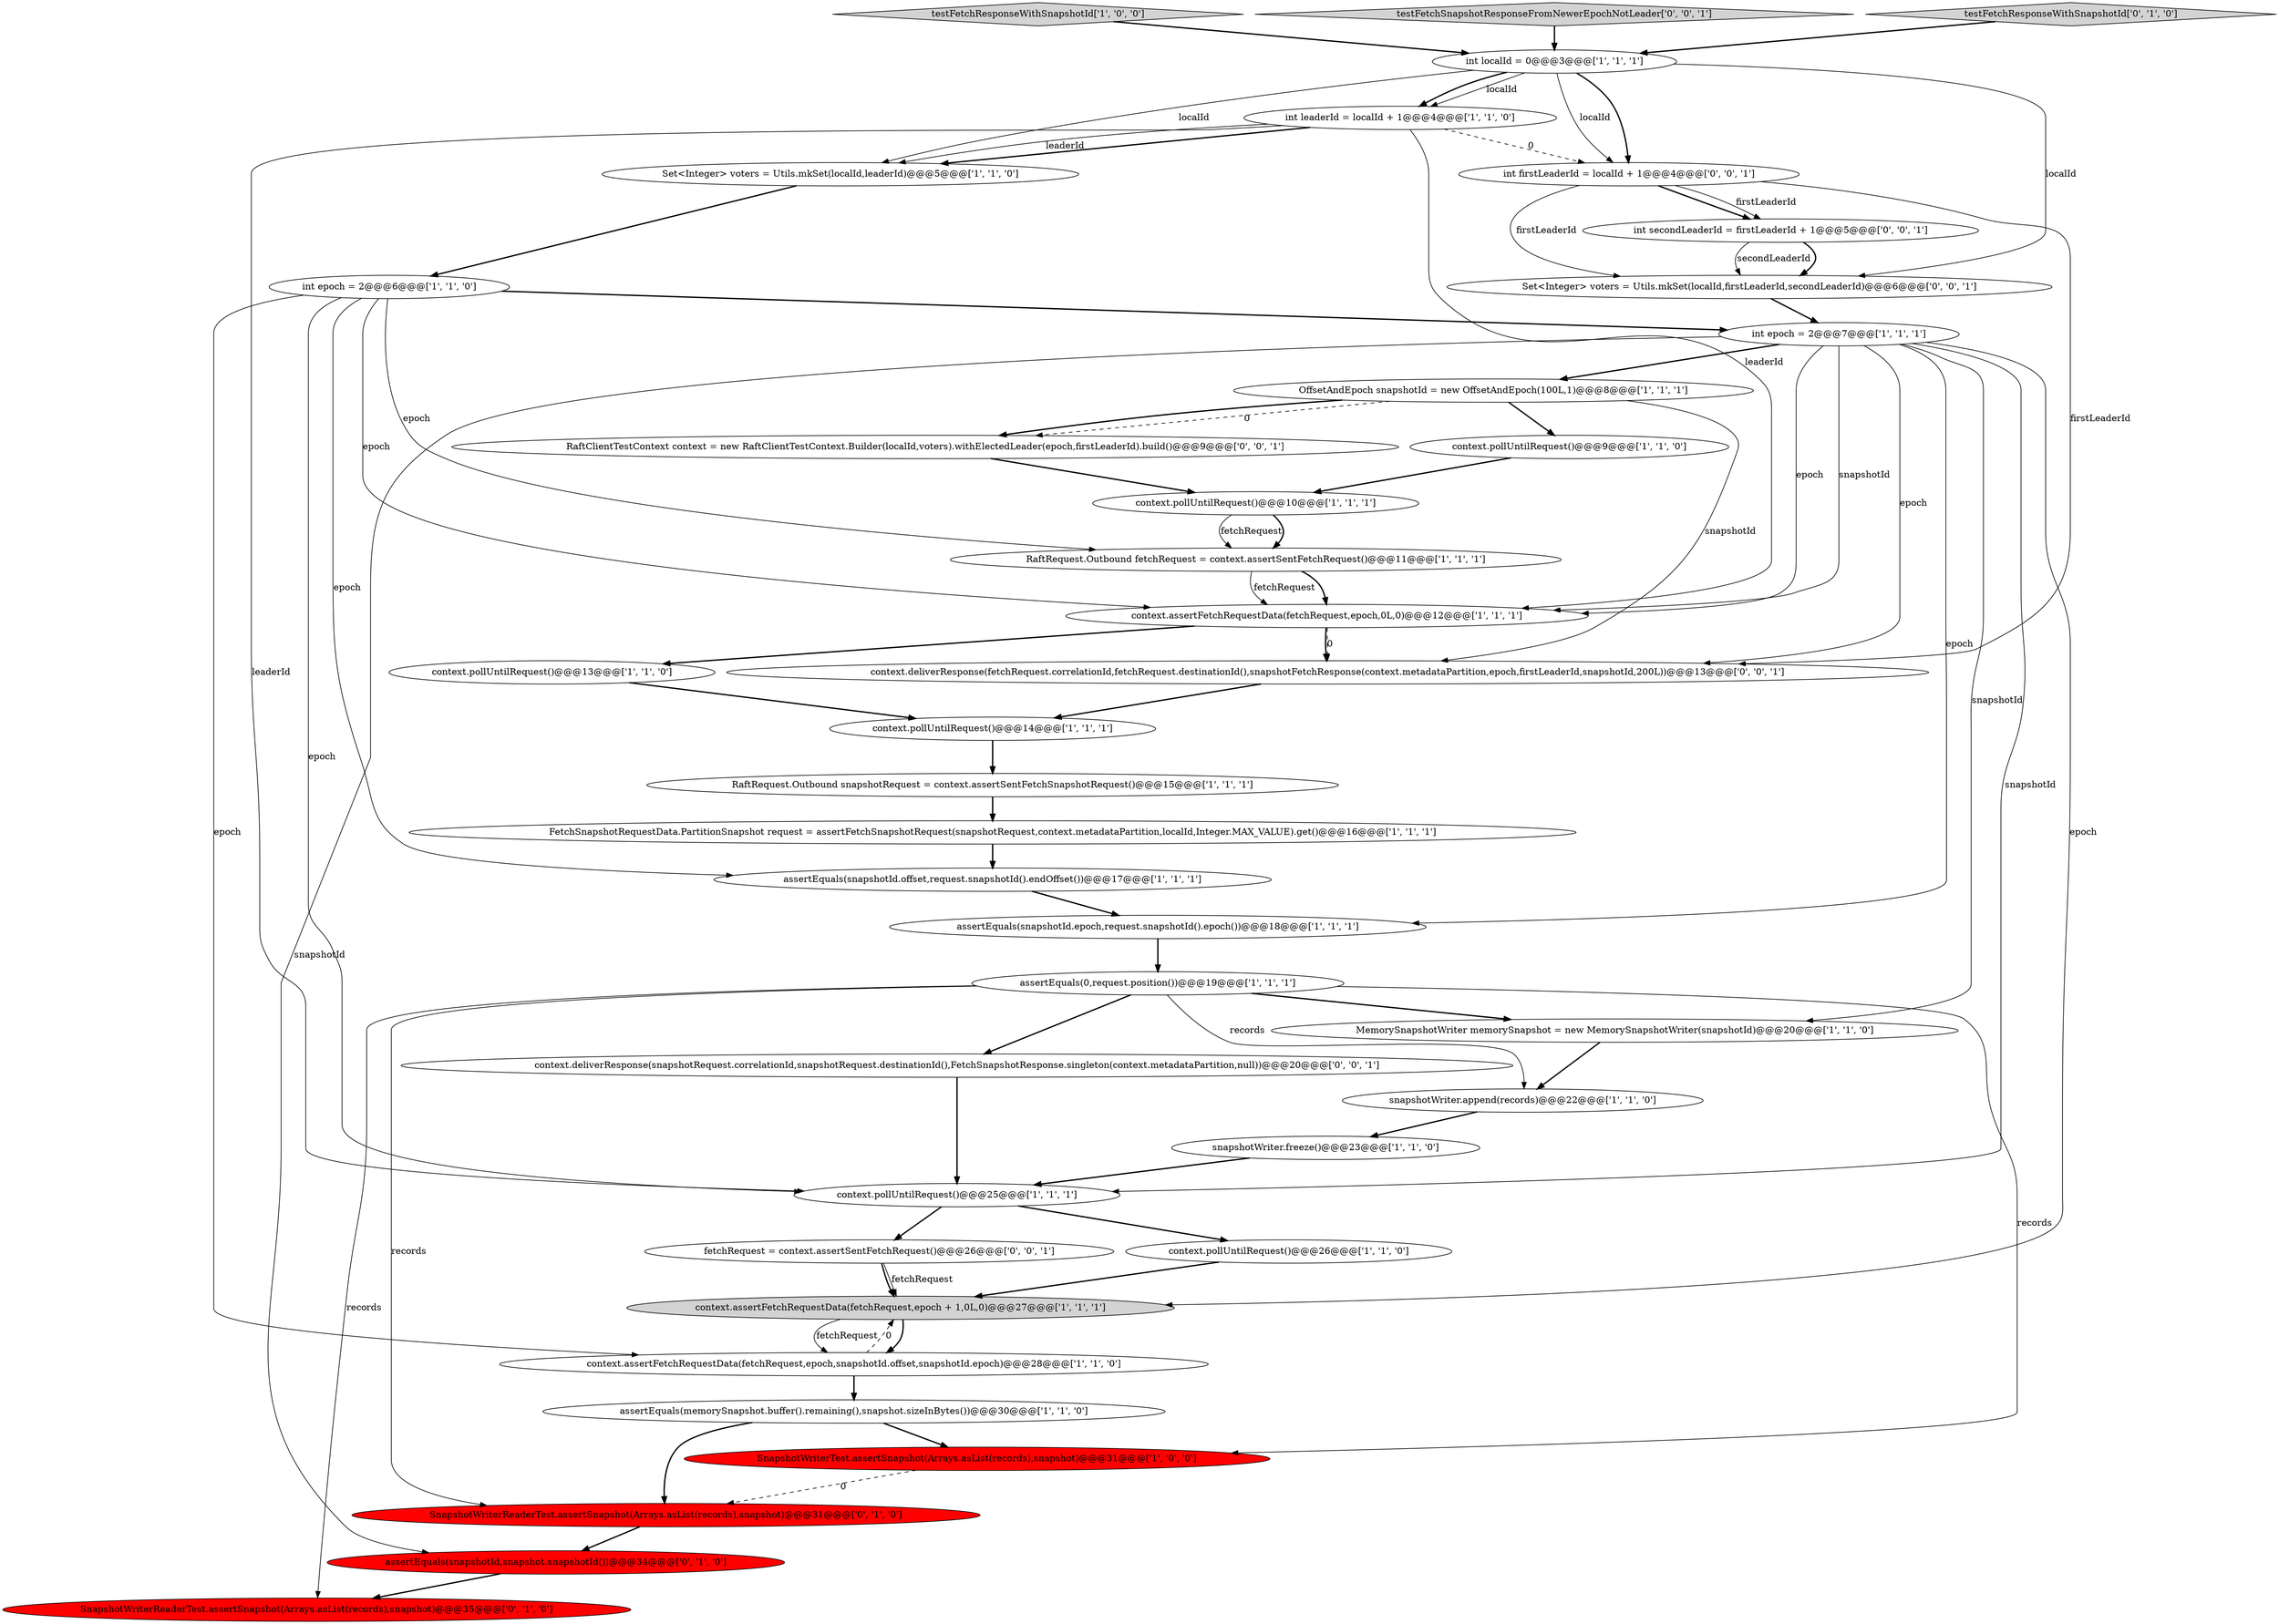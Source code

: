 digraph {
9 [style = filled, label = "RaftRequest.Outbound snapshotRequest = context.assertSentFetchSnapshotRequest()@@@15@@@['1', '1', '1']", fillcolor = white, shape = ellipse image = "AAA0AAABBB1BBB"];
0 [style = filled, label = "context.assertFetchRequestData(fetchRequest,epoch,0L,0)@@@12@@@['1', '1', '1']", fillcolor = white, shape = ellipse image = "AAA0AAABBB1BBB"];
7 [style = filled, label = "context.assertFetchRequestData(fetchRequest,epoch + 1,0L,0)@@@27@@@['1', '1', '1']", fillcolor = lightgray, shape = ellipse image = "AAA0AAABBB1BBB"];
13 [style = filled, label = "assertEquals(0,request.position())@@@19@@@['1', '1', '1']", fillcolor = white, shape = ellipse image = "AAA0AAABBB1BBB"];
34 [style = filled, label = "int firstLeaderId = localId + 1@@@4@@@['0', '0', '1']", fillcolor = white, shape = ellipse image = "AAA0AAABBB3BBB"];
4 [style = filled, label = "context.pollUntilRequest()@@@9@@@['1', '1', '0']", fillcolor = white, shape = ellipse image = "AAA0AAABBB1BBB"];
12 [style = filled, label = "MemorySnapshotWriter memorySnapshot = new MemorySnapshotWriter(snapshotId)@@@20@@@['1', '1', '0']", fillcolor = white, shape = ellipse image = "AAA0AAABBB1BBB"];
37 [style = filled, label = "Set<Integer> voters = Utils.mkSet(localId,firstLeaderId,secondLeaderId)@@@6@@@['0', '0', '1']", fillcolor = white, shape = ellipse image = "AAA0AAABBB3BBB"];
10 [style = filled, label = "OffsetAndEpoch snapshotId = new OffsetAndEpoch(100L,1)@@@8@@@['1', '1', '1']", fillcolor = white, shape = ellipse image = "AAA0AAABBB1BBB"];
33 [style = filled, label = "fetchRequest = context.assertSentFetchRequest()@@@26@@@['0', '0', '1']", fillcolor = white, shape = ellipse image = "AAA0AAABBB3BBB"];
28 [style = filled, label = "SnapshotWriterReaderTest.assertSnapshot(Arrays.asList(records),snapshot)@@@31@@@['0', '1', '0']", fillcolor = red, shape = ellipse image = "AAA1AAABBB2BBB"];
2 [style = filled, label = "int localId = 0@@@3@@@['1', '1', '1']", fillcolor = white, shape = ellipse image = "AAA0AAABBB1BBB"];
25 [style = filled, label = "Set<Integer> voters = Utils.mkSet(localId,leaderId)@@@5@@@['1', '1', '0']", fillcolor = white, shape = ellipse image = "AAA0AAABBB1BBB"];
5 [style = filled, label = "SnapshotWriterTest.assertSnapshot(Arrays.asList(records),snapshot)@@@31@@@['1', '0', '0']", fillcolor = red, shape = ellipse image = "AAA1AAABBB1BBB"];
38 [style = filled, label = "context.deliverResponse(fetchRequest.correlationId,fetchRequest.destinationId(),snapshotFetchResponse(context.metadataPartition,epoch,firstLeaderId,snapshotId,200L))@@@13@@@['0', '0', '1']", fillcolor = white, shape = ellipse image = "AAA0AAABBB3BBB"];
17 [style = filled, label = "context.pollUntilRequest()@@@10@@@['1', '1', '1']", fillcolor = white, shape = ellipse image = "AAA0AAABBB1BBB"];
36 [style = filled, label = "RaftClientTestContext context = new RaftClientTestContext.Builder(localId,voters).withElectedLeader(epoch,firstLeaderId).build()@@@9@@@['0', '0', '1']", fillcolor = white, shape = ellipse image = "AAA0AAABBB3BBB"];
30 [style = filled, label = "SnapshotWriterReaderTest.assertSnapshot(Arrays.asList(records),snapshot)@@@35@@@['0', '1', '0']", fillcolor = red, shape = ellipse image = "AAA1AAABBB2BBB"];
27 [style = filled, label = "assertEquals(snapshotId,snapshot.snapshotId())@@@34@@@['0', '1', '0']", fillcolor = red, shape = ellipse image = "AAA1AAABBB2BBB"];
21 [style = filled, label = "context.pollUntilRequest()@@@25@@@['1', '1', '1']", fillcolor = white, shape = ellipse image = "AAA0AAABBB1BBB"];
11 [style = filled, label = "testFetchResponseWithSnapshotId['1', '0', '0']", fillcolor = lightgray, shape = diamond image = "AAA0AAABBB1BBB"];
16 [style = filled, label = "int leaderId = localId + 1@@@4@@@['1', '1', '0']", fillcolor = white, shape = ellipse image = "AAA0AAABBB1BBB"];
22 [style = filled, label = "context.assertFetchRequestData(fetchRequest,epoch,snapshotId.offset,snapshotId.epoch)@@@28@@@['1', '1', '0']", fillcolor = white, shape = ellipse image = "AAA0AAABBB1BBB"];
15 [style = filled, label = "RaftRequest.Outbound fetchRequest = context.assertSentFetchRequest()@@@11@@@['1', '1', '1']", fillcolor = white, shape = ellipse image = "AAA0AAABBB1BBB"];
14 [style = filled, label = "context.pollUntilRequest()@@@14@@@['1', '1', '1']", fillcolor = white, shape = ellipse image = "AAA0AAABBB1BBB"];
31 [style = filled, label = "int secondLeaderId = firstLeaderId + 1@@@5@@@['0', '0', '1']", fillcolor = white, shape = ellipse image = "AAA0AAABBB3BBB"];
35 [style = filled, label = "context.deliverResponse(snapshotRequest.correlationId,snapshotRequest.destinationId(),FetchSnapshotResponse.singleton(context.metadataPartition,null))@@@20@@@['0', '0', '1']", fillcolor = white, shape = ellipse image = "AAA0AAABBB3BBB"];
8 [style = filled, label = "assertEquals(memorySnapshot.buffer().remaining(),snapshot.sizeInBytes())@@@30@@@['1', '1', '0']", fillcolor = white, shape = ellipse image = "AAA0AAABBB1BBB"];
32 [style = filled, label = "testFetchSnapshotResponseFromNewerEpochNotLeader['0', '0', '1']", fillcolor = lightgray, shape = diamond image = "AAA0AAABBB3BBB"];
20 [style = filled, label = "int epoch = 2@@@7@@@['1', '1', '1']", fillcolor = white, shape = ellipse image = "AAA0AAABBB1BBB"];
24 [style = filled, label = "snapshotWriter.freeze()@@@23@@@['1', '1', '0']", fillcolor = white, shape = ellipse image = "AAA0AAABBB1BBB"];
18 [style = filled, label = "FetchSnapshotRequestData.PartitionSnapshot request = assertFetchSnapshotRequest(snapshotRequest,context.metadataPartition,localId,Integer.MAX_VALUE).get()@@@16@@@['1', '1', '1']", fillcolor = white, shape = ellipse image = "AAA0AAABBB1BBB"];
19 [style = filled, label = "int epoch = 2@@@6@@@['1', '1', '0']", fillcolor = white, shape = ellipse image = "AAA0AAABBB1BBB"];
26 [style = filled, label = "context.pollUntilRequest()@@@26@@@['1', '1', '0']", fillcolor = white, shape = ellipse image = "AAA0AAABBB1BBB"];
3 [style = filled, label = "context.pollUntilRequest()@@@13@@@['1', '1', '0']", fillcolor = white, shape = ellipse image = "AAA0AAABBB1BBB"];
6 [style = filled, label = "assertEquals(snapshotId.epoch,request.snapshotId().epoch())@@@18@@@['1', '1', '1']", fillcolor = white, shape = ellipse image = "AAA0AAABBB1BBB"];
23 [style = filled, label = "snapshotWriter.append(records)@@@22@@@['1', '1', '0']", fillcolor = white, shape = ellipse image = "AAA0AAABBB1BBB"];
29 [style = filled, label = "testFetchResponseWithSnapshotId['0', '1', '0']", fillcolor = lightgray, shape = diamond image = "AAA0AAABBB2BBB"];
1 [style = filled, label = "assertEquals(snapshotId.offset,request.snapshotId().endOffset())@@@17@@@['1', '1', '1']", fillcolor = white, shape = ellipse image = "AAA0AAABBB1BBB"];
33->7 [style = bold, label=""];
0->3 [style = bold, label=""];
19->0 [style = solid, label="epoch"];
16->0 [style = solid, label="leaderId"];
8->28 [style = bold, label=""];
31->37 [style = bold, label=""];
20->0 [style = solid, label="epoch"];
19->15 [style = solid, label="epoch"];
20->27 [style = solid, label="snapshotId"];
20->0 [style = solid, label="snapshotId"];
4->17 [style = bold, label=""];
26->7 [style = bold, label=""];
10->36 [style = dashed, label="0"];
20->38 [style = solid, label="epoch"];
10->38 [style = solid, label="snapshotId"];
33->7 [style = solid, label="fetchRequest"];
19->20 [style = bold, label=""];
3->14 [style = bold, label=""];
27->30 [style = bold, label=""];
34->38 [style = solid, label="firstLeaderId"];
2->34 [style = bold, label=""];
37->20 [style = bold, label=""];
21->33 [style = bold, label=""];
13->5 [style = solid, label="records"];
17->15 [style = solid, label="fetchRequest"];
34->31 [style = bold, label=""];
16->25 [style = bold, label=""];
20->12 [style = solid, label="snapshotId"];
13->30 [style = solid, label="records"];
13->23 [style = solid, label="records"];
16->25 [style = solid, label="leaderId"];
32->2 [style = bold, label=""];
0->38 [style = dashed, label="0"];
35->21 [style = bold, label=""];
11->2 [style = bold, label=""];
13->28 [style = solid, label="records"];
20->6 [style = solid, label="epoch"];
19->22 [style = solid, label="epoch"];
34->37 [style = solid, label="firstLeaderId"];
19->1 [style = solid, label="epoch"];
20->10 [style = bold, label=""];
20->21 [style = solid, label="snapshotId"];
22->8 [style = bold, label=""];
10->36 [style = bold, label=""];
0->38 [style = bold, label=""];
38->14 [style = bold, label=""];
7->22 [style = bold, label=""];
21->26 [style = bold, label=""];
16->34 [style = dashed, label="0"];
23->24 [style = bold, label=""];
2->34 [style = solid, label="localId"];
1->6 [style = bold, label=""];
13->12 [style = bold, label=""];
9->18 [style = bold, label=""];
29->2 [style = bold, label=""];
5->28 [style = dashed, label="0"];
8->5 [style = bold, label=""];
20->7 [style = solid, label="epoch"];
18->1 [style = bold, label=""];
24->21 [style = bold, label=""];
15->0 [style = bold, label=""];
31->37 [style = solid, label="secondLeaderId"];
6->13 [style = bold, label=""];
2->16 [style = solid, label="localId"];
25->19 [style = bold, label=""];
7->22 [style = solid, label="fetchRequest"];
10->4 [style = bold, label=""];
17->15 [style = bold, label=""];
2->25 [style = solid, label="localId"];
19->21 [style = solid, label="epoch"];
14->9 [style = bold, label=""];
12->23 [style = bold, label=""];
22->7 [style = dashed, label="0"];
28->27 [style = bold, label=""];
36->17 [style = bold, label=""];
34->31 [style = solid, label="firstLeaderId"];
13->35 [style = bold, label=""];
2->37 [style = solid, label="localId"];
15->0 [style = solid, label="fetchRequest"];
16->21 [style = solid, label="leaderId"];
2->16 [style = bold, label=""];
}
